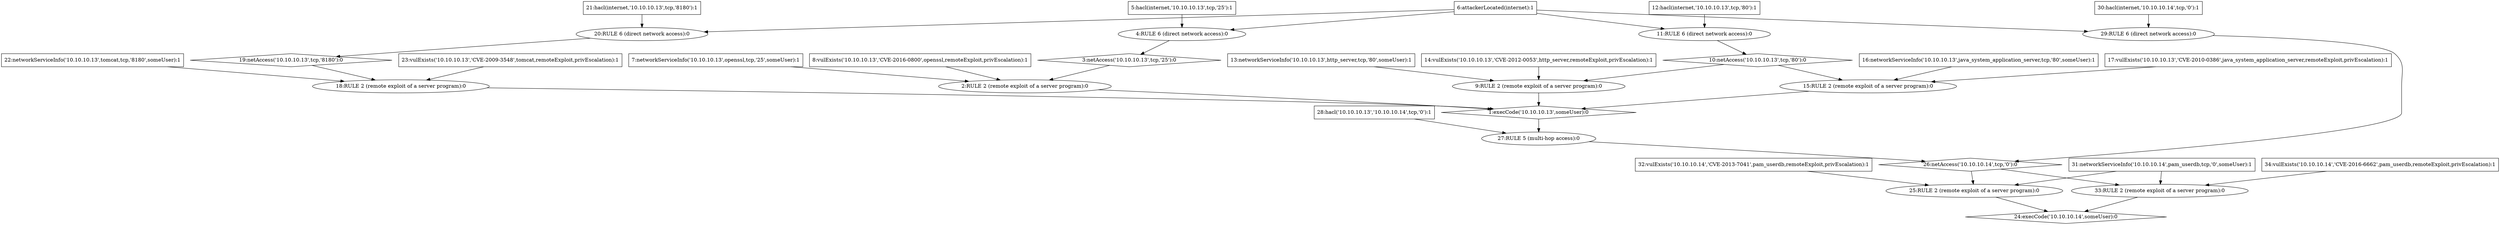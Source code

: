 digraph G {
	1 [label="1:execCode('10.10.10.13',someUser):0",shape=diamond];
	2 [label="2:RULE 2 (remote exploit of a server program):0",shape=ellipse];
	3 [label="3:netAccess('10.10.10.13',tcp,'25'):0",shape=diamond];
	4 [label="4:RULE 6 (direct network access):0",shape=ellipse];
	5 [label="5:hacl(internet,'10.10.10.13',tcp,'25'):1",shape=box];
	6 [label="6:attackerLocated(internet):1",shape=box];
	7 [label="7:networkServiceInfo('10.10.10.13',openssl,tcp,'25',someUser):1",shape=box];
	8 [label="8:vulExists('10.10.10.13','CVE-2016-0800',openssl,remoteExploit,privEscalation):1",shape=box];
	9 [label="9:RULE 2 (remote exploit of a server program):0",shape=ellipse];
	10 [label="10:netAccess('10.10.10.13',tcp,'80'):0",shape=diamond];
	11 [label="11:RULE 6 (direct network access):0",shape=ellipse];
	12 [label="12:hacl(internet,'10.10.10.13',tcp,'80'):1",shape=box];
	13 [label="13:networkServiceInfo('10.10.10.13',http_server,tcp,'80',someUser):1",shape=box];
	14 [label="14:vulExists('10.10.10.13','CVE-2012-0053',http_server,remoteExploit,privEscalation):1",shape=box];
	15 [label="15:RULE 2 (remote exploit of a server program):0",shape=ellipse];
	16 [label="16:networkServiceInfo('10.10.10.13',java_system_application_server,tcp,'80',someUser):1",shape=box];
	17 [label="17:vulExists('10.10.10.13','CVE-2010-0386',java_system_application_server,remoteExploit,privEscalation):1",shape=box];
	18 [label="18:RULE 2 (remote exploit of a server program):0",shape=ellipse];
	19 [label="19:netAccess('10.10.10.13',tcp,'8180'):0",shape=diamond];
	20 [label="20:RULE 6 (direct network access):0",shape=ellipse];
	21 [label="21:hacl(internet,'10.10.10.13',tcp,'8180'):1",shape=box];
	22 [label="22:networkServiceInfo('10.10.10.13',tomcat,tcp,'8180',someUser):1",shape=box];
	23 [label="23:vulExists('10.10.10.13','CVE-2009-3548',tomcat,remoteExploit,privEscalation):1",shape=box];
	24 [label="24:execCode('10.10.10.14',someUser):0",shape=diamond];
	25 [label="25:RULE 2 (remote exploit of a server program):0",shape=ellipse];
	26 [label="26:netAccess('10.10.10.14',tcp,'0'):0",shape=diamond];
	27 [label="27:RULE 5 (multi-hop access):0",shape=ellipse];
	28 [label="28:hacl('10.10.10.13','10.10.10.14',tcp,'0'):1",shape=box];
	29 [label="29:RULE 6 (direct network access):0",shape=ellipse];
	30 [label="30:hacl(internet,'10.10.10.14',tcp,'0'):1",shape=box];
	31 [label="31:networkServiceInfo('10.10.10.14',pam_userdb,tcp,'0',someUser):1",shape=box];
	32 [label="32:vulExists('10.10.10.14','CVE-2013-7041',pam_userdb,remoteExploit,privEscalation):1",shape=box];
	33 [label="33:RULE 2 (remote exploit of a server program):0",shape=ellipse];
	34 [label="34:vulExists('10.10.10.14','CVE-2016-6662',pam_userdb,remoteExploit,privEscalation):1",shape=box];
	5 -> 	4;
	6 -> 	4;
	4 -> 	3;
	3 -> 	2;
	7 -> 	2;
	8 -> 	2;
	2 -> 	1;
	12 -> 	11;
	6 -> 	11;
	11 -> 	10;
	10 -> 	9;
	13 -> 	9;
	14 -> 	9;
	9 -> 	1;
	10 -> 	15;
	16 -> 	15;
	17 -> 	15;
	15 -> 	1;
	21 -> 	20;
	6 -> 	20;
	20 -> 	19;
	19 -> 	18;
	22 -> 	18;
	23 -> 	18;
	18 -> 	1;
	28 -> 	27;
	1 -> 	27;
	27 -> 	26;
	30 -> 	29;
	6 -> 	29;
	29 -> 	26;
	26 -> 	25;
	31 -> 	25;
	32 -> 	25;
	25 -> 	24;
	26 -> 	33;
	31 -> 	33;
	34 -> 	33;
	33 -> 	24;
}
